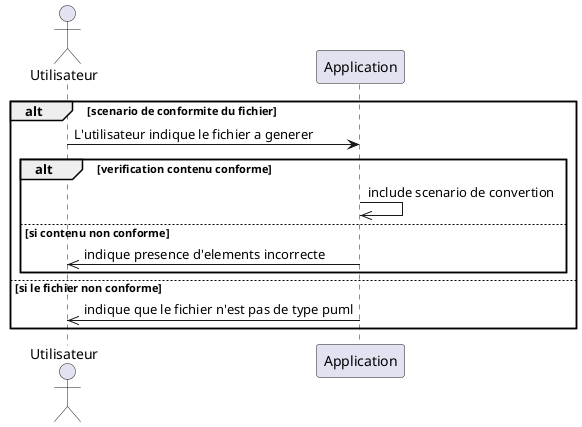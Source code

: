 @startuml
actor Utilisateur As U
participant Application As A

Alt scenario de conformite du fichier
U ->A: L'utilisateur indique le fichier a generer
Alt verification contenu conforme
A->>A: include scenario de convertion
Else si contenu non conforme
A->>U: indique presence d'elements incorrecte
end
Else si le fichier non conforme
A->>U: indique que le fichier n'est pas de type puml
end
@enduml